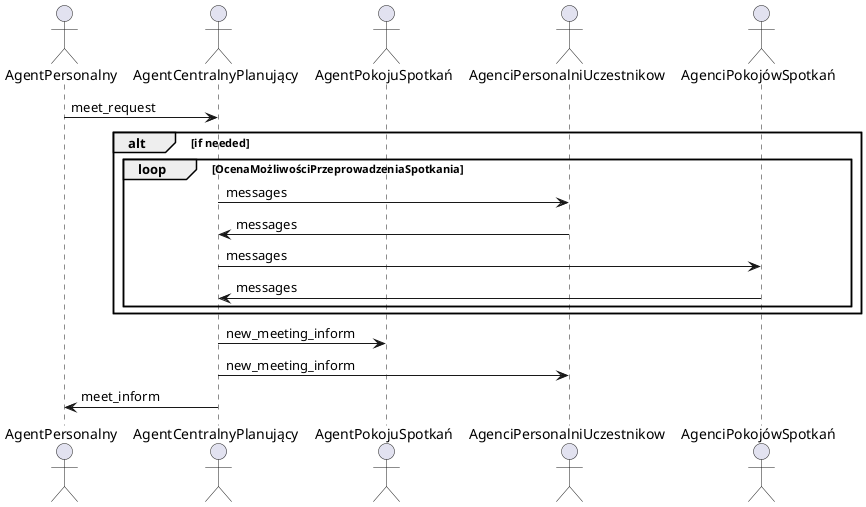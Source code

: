 @startuml
actor AgentPersonalny
actor AgentCentralnyPlanujący
actor AgentPokojuSpotkań
actor AgenciPersonalniUczestnikow
actor AgenciPokojówSpotkań

AgentPersonalny -> AgentCentralnyPlanujący : meet_request
alt if needed
	loop OcenaMożliwościPrzeprowadzeniaSpotkania​
		AgentCentralnyPlanujący -> AgenciPersonalniUczestnikow : messages
		AgenciPersonalniUczestnikow -> AgentCentralnyPlanujący : messages
		AgentCentralnyPlanujący -> AgenciPokojówSpotkań : messages
		AgenciPokojówSpotkań -> AgentCentralnyPlanujący : messages
	end
end
AgentCentralnyPlanujący -> AgentPokojuSpotkań : new_meeting_inform
AgentCentralnyPlanujący -> AgenciPersonalniUczestnikow : new_meeting_inform
AgentCentralnyPlanujący -> AgentPersonalny : meet_inform
@enduml